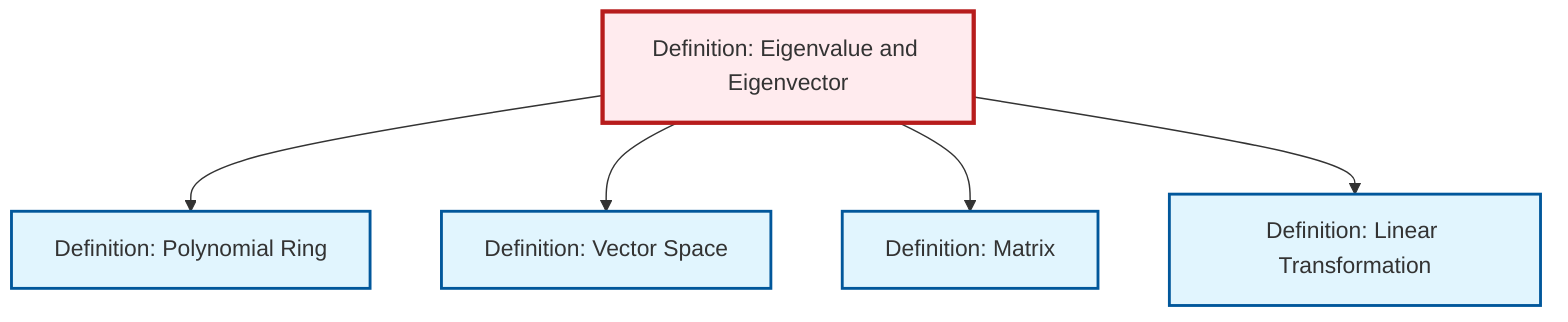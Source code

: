 graph TD
    classDef definition fill:#e1f5fe,stroke:#01579b,stroke-width:2px
    classDef theorem fill:#f3e5f5,stroke:#4a148c,stroke-width:2px
    classDef axiom fill:#fff3e0,stroke:#e65100,stroke-width:2px
    classDef example fill:#e8f5e9,stroke:#1b5e20,stroke-width:2px
    classDef current fill:#ffebee,stroke:#b71c1c,stroke-width:3px
    def-vector-space["Definition: Vector Space"]:::definition
    def-eigenvalue-eigenvector["Definition: Eigenvalue and Eigenvector"]:::definition
    def-polynomial-ring["Definition: Polynomial Ring"]:::definition
    def-matrix["Definition: Matrix"]:::definition
    def-linear-transformation["Definition: Linear Transformation"]:::definition
    def-eigenvalue-eigenvector --> def-polynomial-ring
    def-eigenvalue-eigenvector --> def-vector-space
    def-eigenvalue-eigenvector --> def-matrix
    def-eigenvalue-eigenvector --> def-linear-transformation
    class def-eigenvalue-eigenvector current